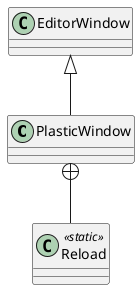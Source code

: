 @startuml
class PlasticWindow {
}
class Reload <<static>> {
}
EditorWindow <|-- PlasticWindow
PlasticWindow +-- Reload
@enduml
